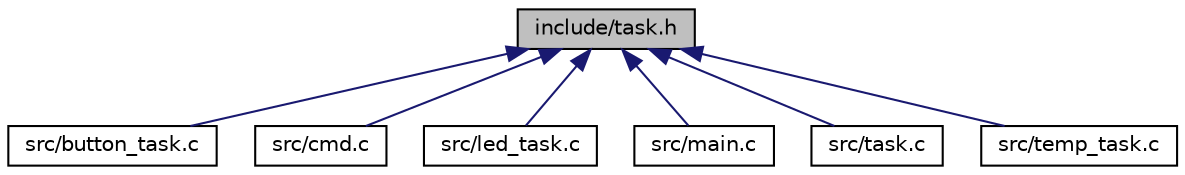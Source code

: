 digraph "include/task.h"
{
 // LATEX_PDF_SIZE
  edge [fontname="Helvetica",fontsize="10",labelfontname="Helvetica",labelfontsize="10"];
  node [fontname="Helvetica",fontsize="10",shape=record];
  Node1 [label="include/task.h",height=0.2,width=0.4,color="black", fillcolor="grey75", style="filled", fontcolor="black",tooltip="Definição da RTDB (Real-Time DataBase) e funções utilitárias para tasks."];
  Node1 -> Node2 [dir="back",color="midnightblue",fontsize="10",style="solid",fontname="Helvetica"];
  Node2 [label="src/button_task.c",height=0.2,width=0.4,color="black", fillcolor="white", style="filled",URL="$button__task_8c.html",tooltip="Funções usadas na task responsável pela leitura dos botões físicos e atualização da RTDB."];
  Node1 -> Node3 [dir="back",color="midnightblue",fontsize="10",style="solid",fontname="Helvetica"];
  Node3 [label="src/cmd.c",height=0.2,width=0.4,color="black", fillcolor="white", style="filled",URL="$cmd_8c.html",tooltip="Ficheiro para teste dos comandos do sistema SETR Mini-Projeto."];
  Node1 -> Node4 [dir="back",color="midnightblue",fontsize="10",style="solid",fontname="Helvetica"];
  Node4 [label="src/led_task.c",height=0.2,width=0.4,color="black", fillcolor="white", style="filled",URL="$led__task_8c.html",tooltip="Funções usadas na task responsável por controlar os LEDs do sistema."];
  Node1 -> Node5 [dir="back",color="midnightblue",fontsize="10",style="solid",fontname="Helvetica"];
  Node5 [label="src/main.c",height=0.2,width=0.4,color="black", fillcolor="white", style="filled",URL="$main_8c.html",tooltip="Ficheiro principal do projeto SETR Mini-Projeto."];
  Node1 -> Node6 [dir="back",color="midnightblue",fontsize="10",style="solid",fontname="Helvetica"];
  Node6 [label="src/task.c",height=0.2,width=0.4,color="black", fillcolor="white", style="filled",URL="$task_8c.html",tooltip="Funções usadas nas tasks do sistema SETR Mini-Projeto."];
  Node1 -> Node7 [dir="back",color="midnightblue",fontsize="10",style="solid",fontname="Helvetica"];
  Node7 [label="src/temp_task.c",height=0.2,width=0.4,color="black", fillcolor="white", style="filled",URL="$temp__task_8c.html",tooltip=" "];
}
